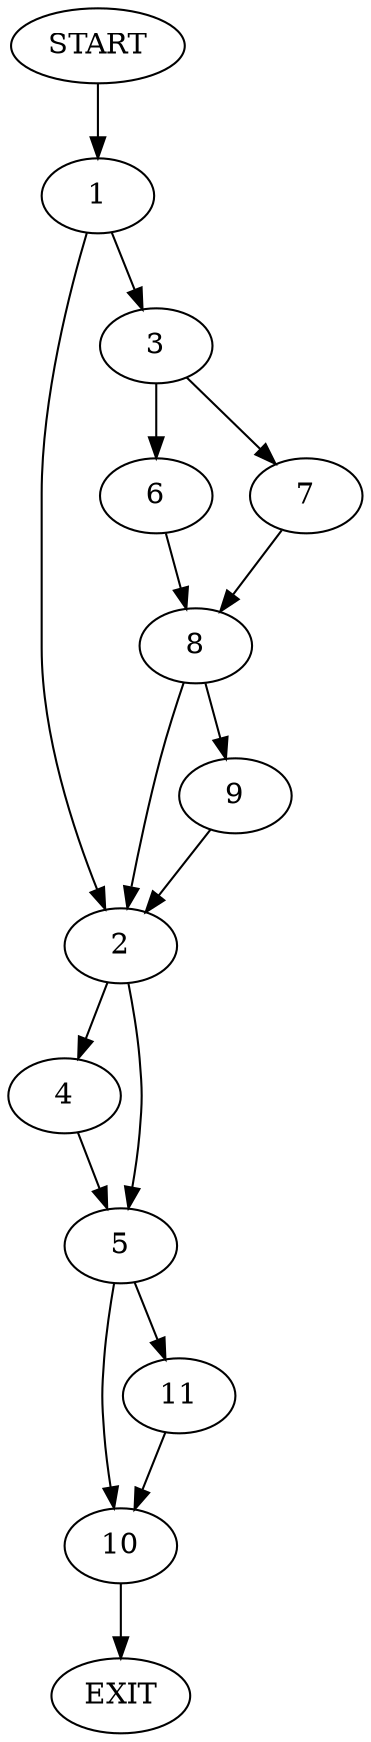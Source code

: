 digraph {
0 [label="START"]
12 [label="EXIT"]
0 -> 1
1 -> 2
1 -> 3
2 -> 4
2 -> 5
3 -> 6
3 -> 7
7 -> 8
6 -> 8
8 -> 2
8 -> 9
9 -> 2
5 -> 10
5 -> 11
4 -> 5
11 -> 10
10 -> 12
}
